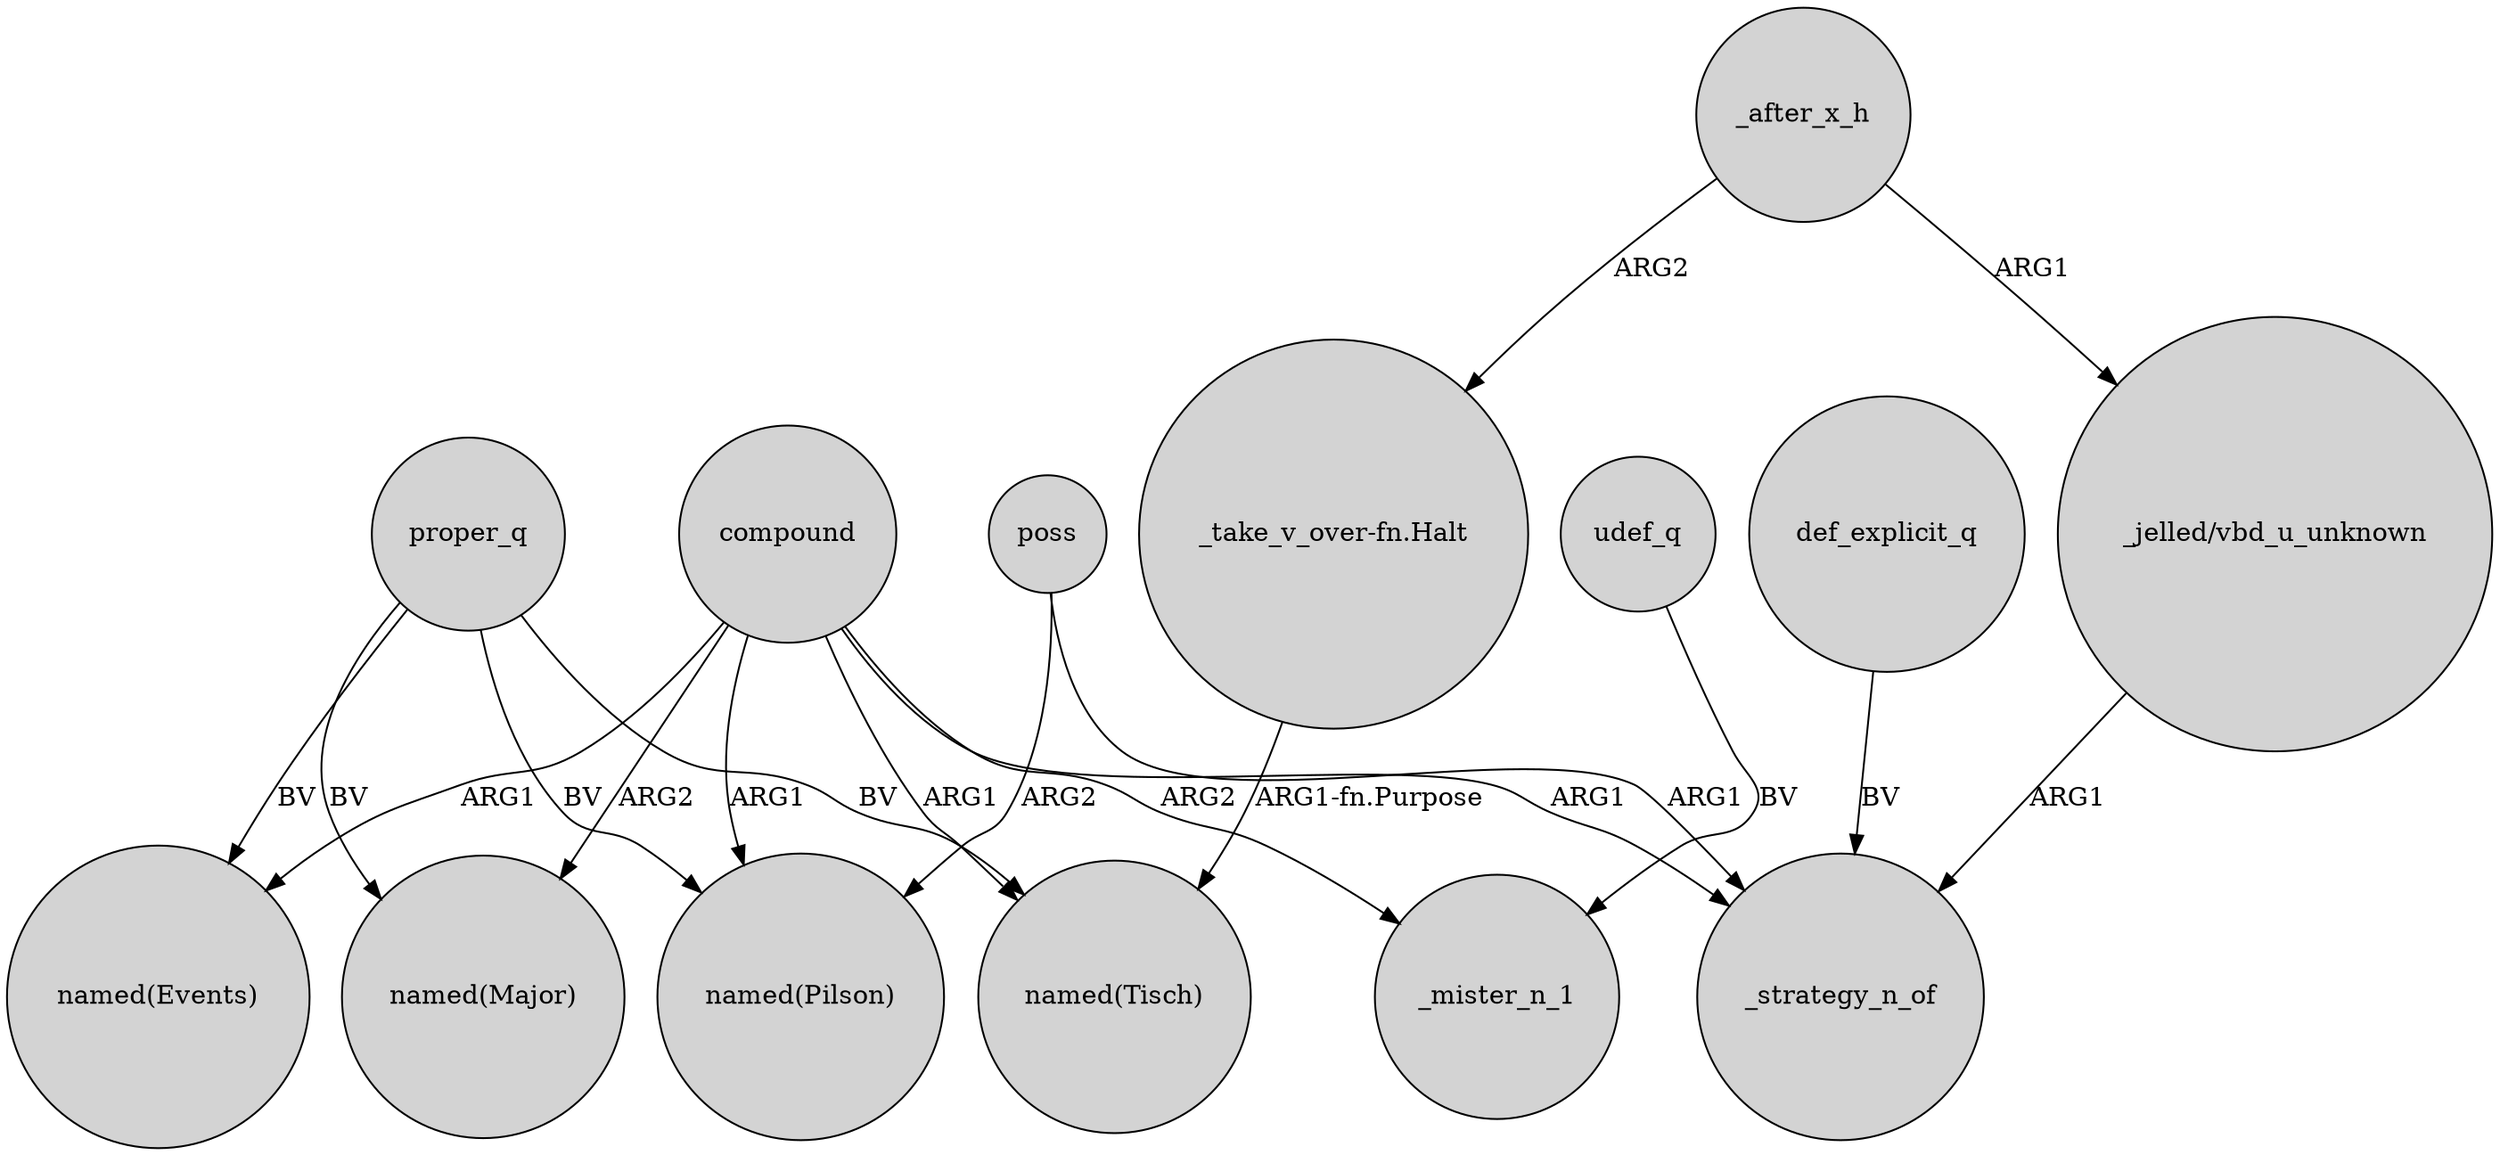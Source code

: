 digraph {
	node [shape=circle style=filled]
	compound -> "named(Pilson)" [label=ARG1]
	_after_x_h -> "_jelled/vbd_u_unknown" [label=ARG1]
	compound -> "named(Events)" [label=ARG1]
	compound -> _mister_n_1 [label=ARG2]
	"_jelled/vbd_u_unknown" -> _strategy_n_of [label=ARG1]
	udef_q -> _mister_n_1 [label=BV]
	proper_q -> "named(Tisch)" [label=BV]
	_after_x_h -> "_take_v_over-fn.Halt" [label=ARG2]
	poss -> _strategy_n_of [label=ARG1]
	poss -> "named(Pilson)" [label=ARG2]
	compound -> "named(Tisch)" [label=ARG1]
	"_take_v_over-fn.Halt" -> "named(Tisch)" [label="ARG1-fn.Purpose"]
	compound -> _strategy_n_of [label=ARG1]
	proper_q -> "named(Events)" [label=BV]
	proper_q -> "named(Major)" [label=BV]
	proper_q -> "named(Pilson)" [label=BV]
	def_explicit_q -> _strategy_n_of [label=BV]
	compound -> "named(Major)" [label=ARG2]
}
